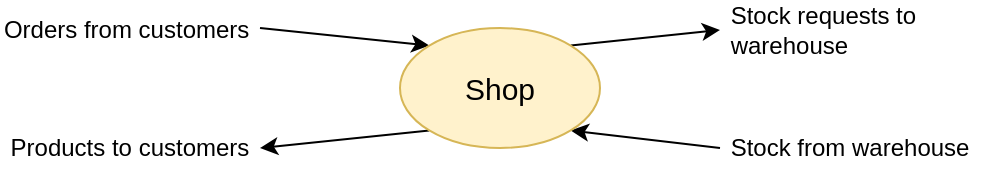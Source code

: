 <mxfile version="14.6.13" type="device"><diagram id="vo-3Hm3NWjkSqJaikZAV" name="Page-1"><mxGraphModel dx="632" dy="470" grid="1" gridSize="10" guides="1" tooltips="1" connect="1" arrows="1" fold="1" page="1" pageScale="1" pageWidth="827" pageHeight="1169" math="0" shadow="0"><root><mxCell id="0"/><mxCell id="1" parent="0"/><mxCell id="2SUt1AU6dYg-P8rG6LDS-3" style="rounded=0;orthogonalLoop=1;jettySize=auto;html=1;exitX=1;exitY=0;exitDx=0;exitDy=0;entryX=0;entryY=0.5;entryDx=0;entryDy=0;" edge="1" parent="1" source="2SUt1AU6dYg-P8rG6LDS-1" target="2SUt1AU6dYg-P8rG6LDS-5"><mxGeometry relative="1" as="geometry"><mxPoint x="390" y="58.571" as="targetPoint"/></mxGeometry></mxCell><mxCell id="2SUt1AU6dYg-P8rG6LDS-4" style="rounded=0;orthogonalLoop=1;jettySize=auto;html=1;exitX=1;exitY=1;exitDx=0;exitDy=0;startArrow=classic;startFill=1;endArrow=none;endFill=0;" edge="1" parent="1" source="2SUt1AU6dYg-P8rG6LDS-1"><mxGeometry relative="1" as="geometry"><mxPoint x="390" y="110" as="targetPoint"/></mxGeometry></mxCell><mxCell id="2SUt1AU6dYg-P8rG6LDS-8" style="edgeStyle=none;rounded=0;orthogonalLoop=1;jettySize=auto;html=1;exitX=0;exitY=0;exitDx=0;exitDy=0;startArrow=classic;startFill=1;endArrow=none;endFill=0;" edge="1" parent="1" source="2SUt1AU6dYg-P8rG6LDS-1"><mxGeometry relative="1" as="geometry"><mxPoint x="160" y="50" as="targetPoint"/></mxGeometry></mxCell><mxCell id="2SUt1AU6dYg-P8rG6LDS-9" style="edgeStyle=none;rounded=0;orthogonalLoop=1;jettySize=auto;html=1;exitX=0;exitY=1;exitDx=0;exitDy=0;startArrow=none;startFill=0;endArrow=classic;endFill=1;" edge="1" parent="1" source="2SUt1AU6dYg-P8rG6LDS-1"><mxGeometry relative="1" as="geometry"><mxPoint x="160" y="110" as="targetPoint"/></mxGeometry></mxCell><mxCell id="2SUt1AU6dYg-P8rG6LDS-1" value="&lt;font style=&quot;font-size: 15px&quot;&gt;Shop&lt;/font&gt;" style="ellipse;whiteSpace=wrap;html=1;fontSize=15;fillColor=#fff2cc;strokeColor=#d6b656;" vertex="1" parent="1"><mxGeometry x="230" y="50" width="100" height="60" as="geometry"/></mxCell><mxCell id="2SUt1AU6dYg-P8rG6LDS-5" value="&amp;nbsp;Stock requests to&amp;nbsp; &amp;nbsp;warehouse" style="text;html=1;strokeColor=none;fillColor=none;align=left;verticalAlign=middle;whiteSpace=wrap;rounded=0;" vertex="1" parent="1"><mxGeometry x="390" y="41" width="130" height="20" as="geometry"/></mxCell><mxCell id="2SUt1AU6dYg-P8rG6LDS-7" value="&amp;nbsp;Stock from warehouse" style="text;html=1;strokeColor=none;fillColor=none;align=left;verticalAlign=middle;whiteSpace=wrap;rounded=0;" vertex="1" parent="1"><mxGeometry x="390" y="100" width="130" height="20" as="geometry"/></mxCell><mxCell id="2SUt1AU6dYg-P8rG6LDS-10" value="Orders from customers&amp;nbsp;" style="text;html=1;strokeColor=none;fillColor=none;align=right;verticalAlign=middle;whiteSpace=wrap;rounded=0;" vertex="1" parent="1"><mxGeometry x="30" y="41" width="130" height="20" as="geometry"/></mxCell><mxCell id="2SUt1AU6dYg-P8rG6LDS-11" value="Products to customers&amp;nbsp;" style="text;html=1;strokeColor=none;fillColor=none;align=right;verticalAlign=middle;whiteSpace=wrap;rounded=0;" vertex="1" parent="1"><mxGeometry x="30" y="100" width="130" height="20" as="geometry"/></mxCell></root></mxGraphModel></diagram></mxfile>
